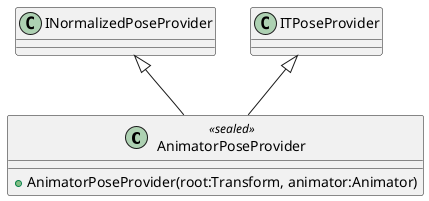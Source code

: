 @startuml
class AnimatorPoseProvider <<sealed>> {
    + AnimatorPoseProvider(root:Transform, animator:Animator)
}
INormalizedPoseProvider <|-- AnimatorPoseProvider
ITPoseProvider <|-- AnimatorPoseProvider
@enduml
